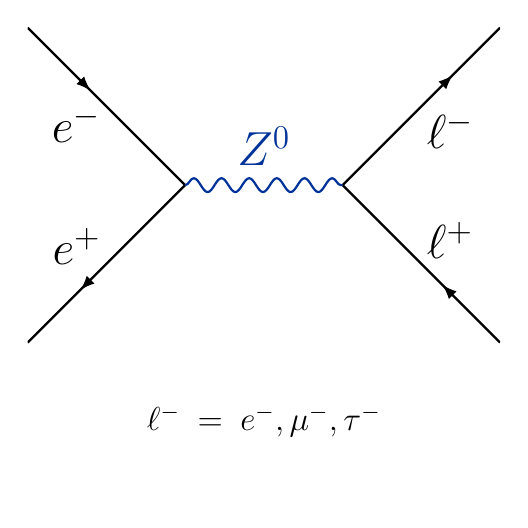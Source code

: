 \begin{tikzpicture}
  \tikzset{%
    >=latex, % option for nice arrows
    inner sep=0pt,%
    outer sep=2pt
  }
  \usetikzlibrary{decorations.markings}
  \usetikzlibrary{decorations.pathmorphing}
  \tikzset{snake it/.style={decorate, decoration=snake}}

  \definecolor{red}{RGB}{221,42,43}
  \definecolor{green}{RGB}{105,182,40}
  \definecolor{blue}{RGB}{0,51,153}
  \definecolor{orange}{RGB}{192,128,64}
  \definecolor{gray}{gray}{0.7}
  \sf
  \LARGE

  \clip (6,23) rectangle (12,17);

  \begin{scope}[thick]
    \draw[postaction={decorate}, decoration={markings, mark=at position 0.4 with
        {\arrow{>}}}] (6,23) -- (8,21) node[midway, above left, yshift=-15pt] {$e^-$};

    \draw[postaction={decorate}, decoration={markings, mark=at position 0.4
        with {\arrow{<}}}] (6,19) -- (8,21) node[midway, below left,
      yshift=+15pt] {$e^+$};

    \draw[postaction={decorate}, decoration={markings, mark=at position 0.7 with
        {\arrow{<}}}] (10,21) -- (12,19) node[midway, above right] {$\ell^+$};

    \draw[postaction={decorate}, decoration={markings, mark=at position 0.7 with
        {\arrow{>}}}] (10,21) -- (12,23) node[midway, below right] {$\ell^-$};

    %% Z^0
    \draw[blue,snake it] (8,21) -- (10, 21) node[midway, above, yshift=5pt] {$Z^0$};

    \draw (9,18) node[text width=5cm, align=center] {\large{}$\ell^-=e^-,\mu^-,\tau^-$};
  \end{scope}
\end{tikzpicture}%

%% Configure (x)emacs for this file ...
%% Local Variables:
%% mode: latex
%% End:
